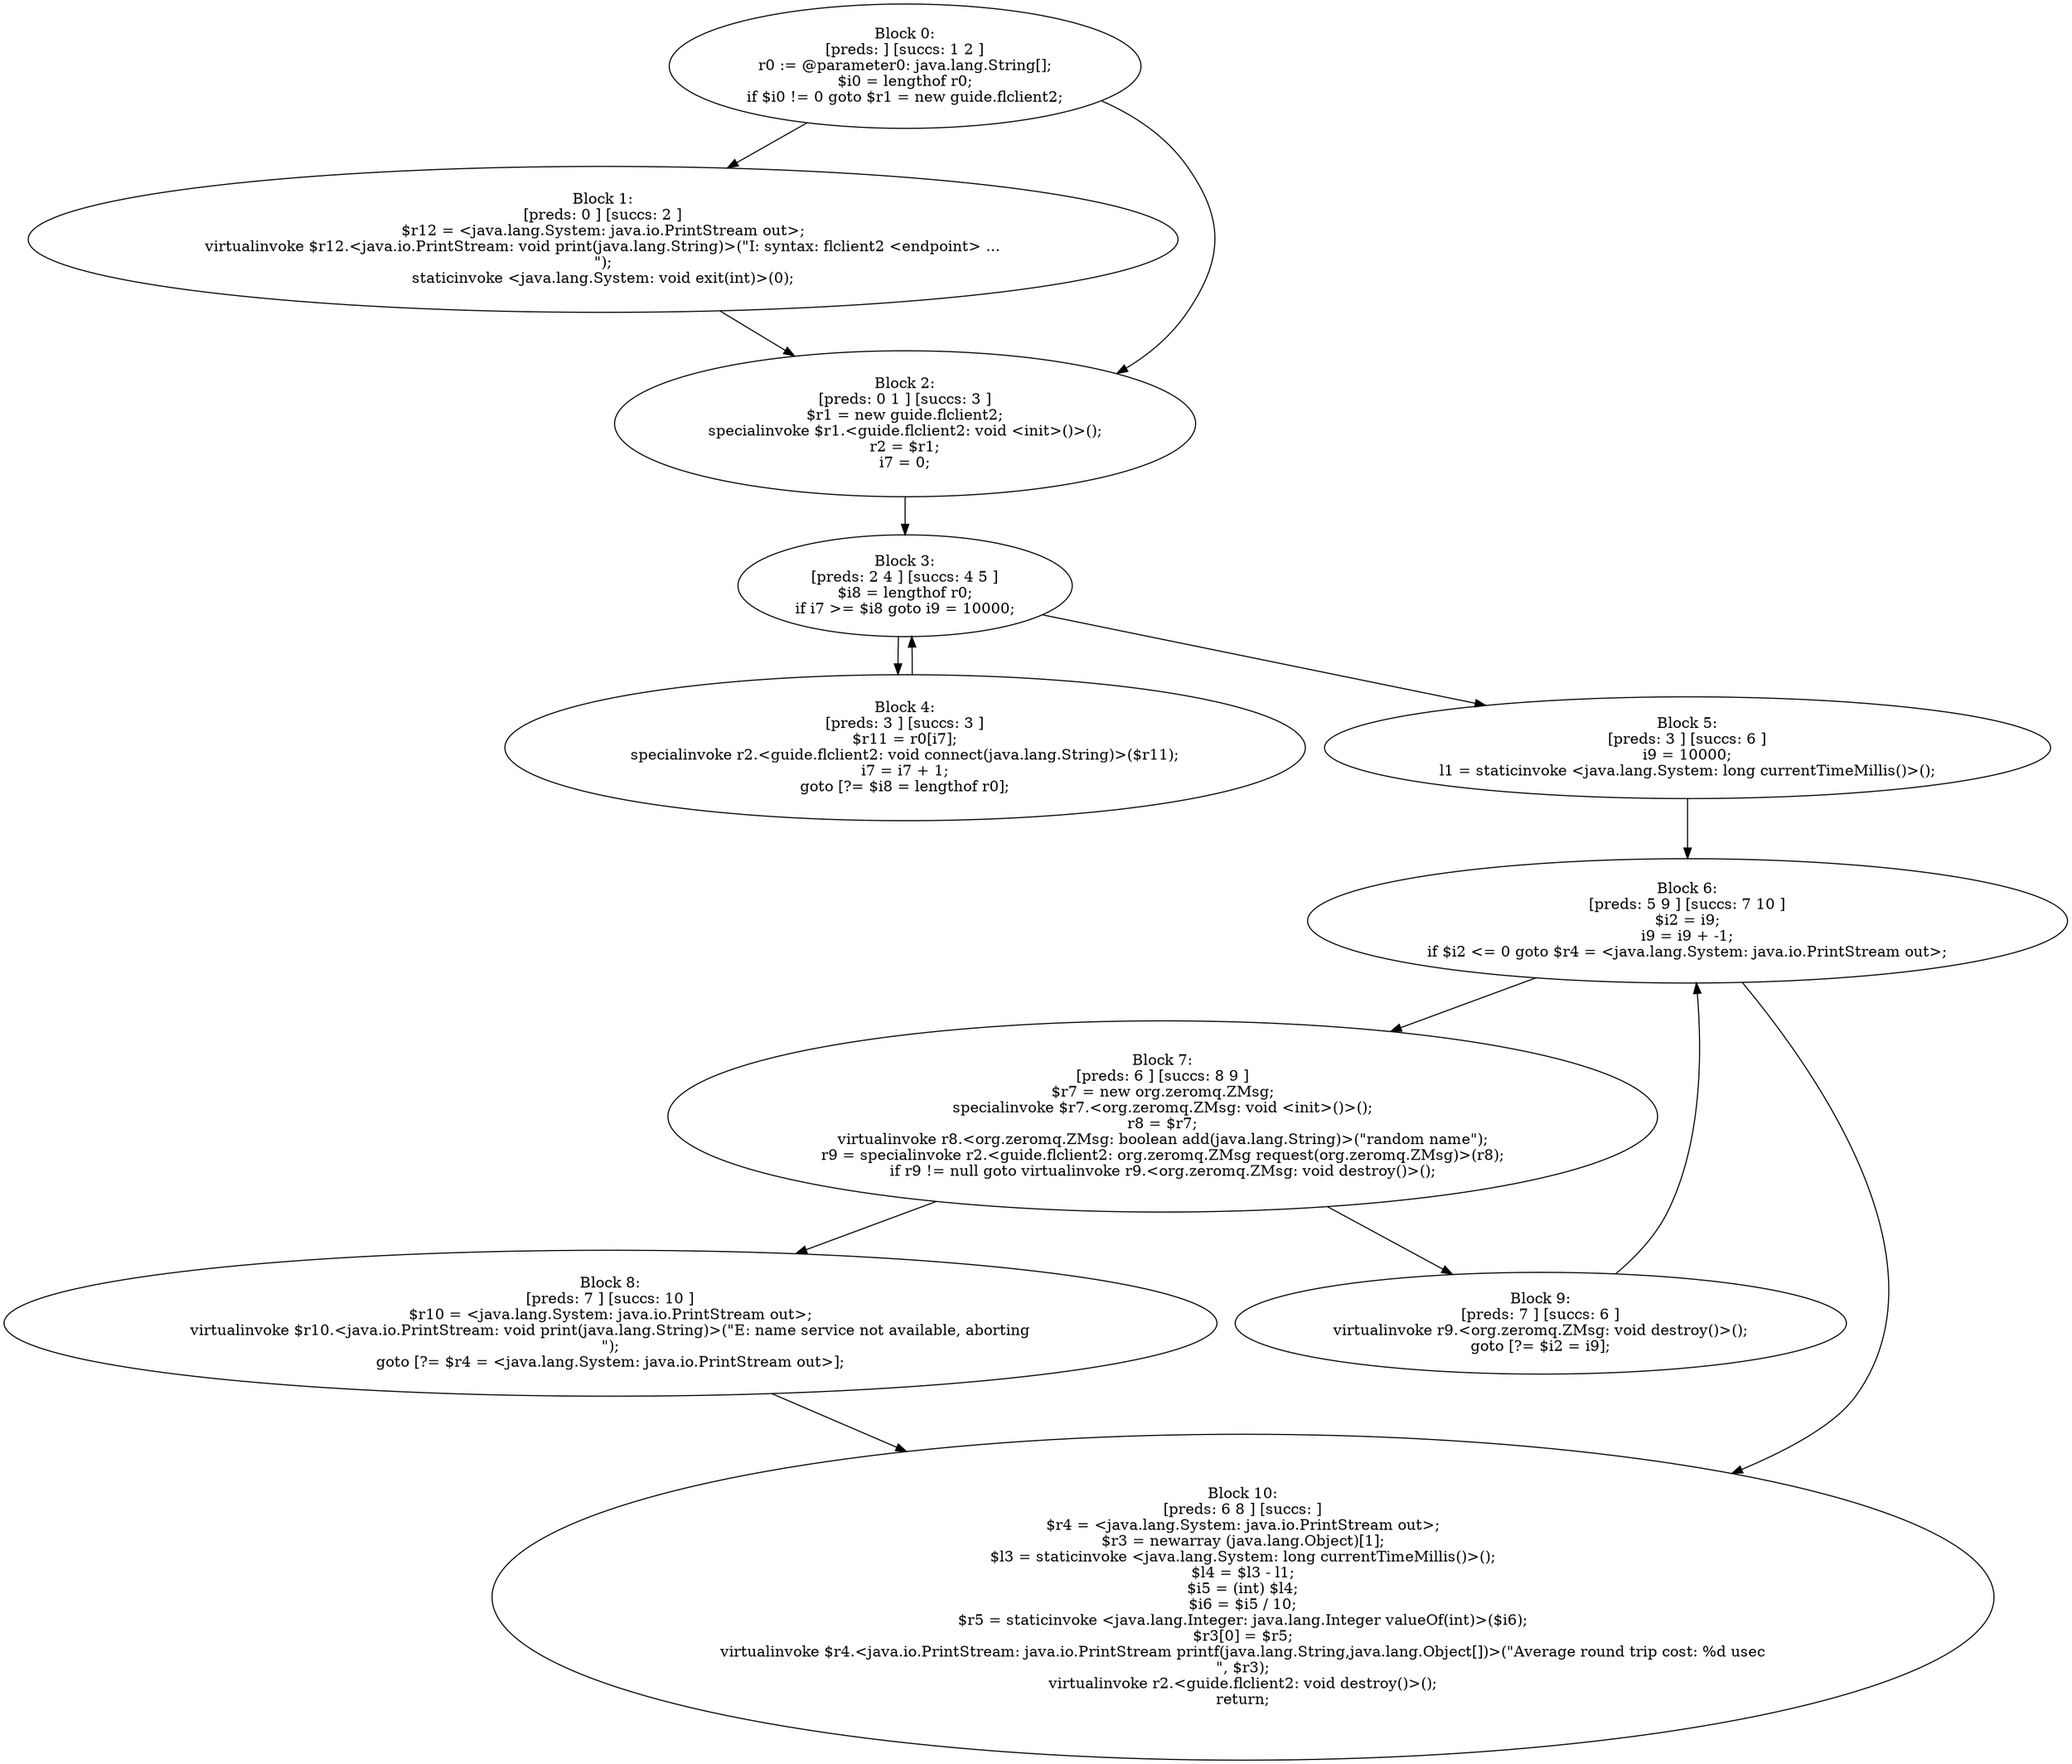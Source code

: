 digraph "unitGraph" {
    "Block 0:
[preds: ] [succs: 1 2 ]
r0 := @parameter0: java.lang.String[];
$i0 = lengthof r0;
if $i0 != 0 goto $r1 = new guide.flclient2;
"
    "Block 1:
[preds: 0 ] [succs: 2 ]
$r12 = <java.lang.System: java.io.PrintStream out>;
virtualinvoke $r12.<java.io.PrintStream: void print(java.lang.String)>(\"I: syntax: flclient2 <endpoint> ...\n\");
staticinvoke <java.lang.System: void exit(int)>(0);
"
    "Block 2:
[preds: 0 1 ] [succs: 3 ]
$r1 = new guide.flclient2;
specialinvoke $r1.<guide.flclient2: void <init>()>();
r2 = $r1;
i7 = 0;
"
    "Block 3:
[preds: 2 4 ] [succs: 4 5 ]
$i8 = lengthof r0;
if i7 >= $i8 goto i9 = 10000;
"
    "Block 4:
[preds: 3 ] [succs: 3 ]
$r11 = r0[i7];
specialinvoke r2.<guide.flclient2: void connect(java.lang.String)>($r11);
i7 = i7 + 1;
goto [?= $i8 = lengthof r0];
"
    "Block 5:
[preds: 3 ] [succs: 6 ]
i9 = 10000;
l1 = staticinvoke <java.lang.System: long currentTimeMillis()>();
"
    "Block 6:
[preds: 5 9 ] [succs: 7 10 ]
$i2 = i9;
i9 = i9 + -1;
if $i2 <= 0 goto $r4 = <java.lang.System: java.io.PrintStream out>;
"
    "Block 7:
[preds: 6 ] [succs: 8 9 ]
$r7 = new org.zeromq.ZMsg;
specialinvoke $r7.<org.zeromq.ZMsg: void <init>()>();
r8 = $r7;
virtualinvoke r8.<org.zeromq.ZMsg: boolean add(java.lang.String)>(\"random name\");
r9 = specialinvoke r2.<guide.flclient2: org.zeromq.ZMsg request(org.zeromq.ZMsg)>(r8);
if r9 != null goto virtualinvoke r9.<org.zeromq.ZMsg: void destroy()>();
"
    "Block 8:
[preds: 7 ] [succs: 10 ]
$r10 = <java.lang.System: java.io.PrintStream out>;
virtualinvoke $r10.<java.io.PrintStream: void print(java.lang.String)>(\"E: name service not available, aborting\n\");
goto [?= $r4 = <java.lang.System: java.io.PrintStream out>];
"
    "Block 9:
[preds: 7 ] [succs: 6 ]
virtualinvoke r9.<org.zeromq.ZMsg: void destroy()>();
goto [?= $i2 = i9];
"
    "Block 10:
[preds: 6 8 ] [succs: ]
$r4 = <java.lang.System: java.io.PrintStream out>;
$r3 = newarray (java.lang.Object)[1];
$l3 = staticinvoke <java.lang.System: long currentTimeMillis()>();
$l4 = $l3 - l1;
$i5 = (int) $l4;
$i6 = $i5 / 10;
$r5 = staticinvoke <java.lang.Integer: java.lang.Integer valueOf(int)>($i6);
$r3[0] = $r5;
virtualinvoke $r4.<java.io.PrintStream: java.io.PrintStream printf(java.lang.String,java.lang.Object[])>(\"Average round trip cost: %d usec\n\", $r3);
virtualinvoke r2.<guide.flclient2: void destroy()>();
return;
"
    "Block 0:
[preds: ] [succs: 1 2 ]
r0 := @parameter0: java.lang.String[];
$i0 = lengthof r0;
if $i0 != 0 goto $r1 = new guide.flclient2;
"->"Block 1:
[preds: 0 ] [succs: 2 ]
$r12 = <java.lang.System: java.io.PrintStream out>;
virtualinvoke $r12.<java.io.PrintStream: void print(java.lang.String)>(\"I: syntax: flclient2 <endpoint> ...\n\");
staticinvoke <java.lang.System: void exit(int)>(0);
";
    "Block 0:
[preds: ] [succs: 1 2 ]
r0 := @parameter0: java.lang.String[];
$i0 = lengthof r0;
if $i0 != 0 goto $r1 = new guide.flclient2;
"->"Block 2:
[preds: 0 1 ] [succs: 3 ]
$r1 = new guide.flclient2;
specialinvoke $r1.<guide.flclient2: void <init>()>();
r2 = $r1;
i7 = 0;
";
    "Block 1:
[preds: 0 ] [succs: 2 ]
$r12 = <java.lang.System: java.io.PrintStream out>;
virtualinvoke $r12.<java.io.PrintStream: void print(java.lang.String)>(\"I: syntax: flclient2 <endpoint> ...\n\");
staticinvoke <java.lang.System: void exit(int)>(0);
"->"Block 2:
[preds: 0 1 ] [succs: 3 ]
$r1 = new guide.flclient2;
specialinvoke $r1.<guide.flclient2: void <init>()>();
r2 = $r1;
i7 = 0;
";
    "Block 2:
[preds: 0 1 ] [succs: 3 ]
$r1 = new guide.flclient2;
specialinvoke $r1.<guide.flclient2: void <init>()>();
r2 = $r1;
i7 = 0;
"->"Block 3:
[preds: 2 4 ] [succs: 4 5 ]
$i8 = lengthof r0;
if i7 >= $i8 goto i9 = 10000;
";
    "Block 3:
[preds: 2 4 ] [succs: 4 5 ]
$i8 = lengthof r0;
if i7 >= $i8 goto i9 = 10000;
"->"Block 4:
[preds: 3 ] [succs: 3 ]
$r11 = r0[i7];
specialinvoke r2.<guide.flclient2: void connect(java.lang.String)>($r11);
i7 = i7 + 1;
goto [?= $i8 = lengthof r0];
";
    "Block 3:
[preds: 2 4 ] [succs: 4 5 ]
$i8 = lengthof r0;
if i7 >= $i8 goto i9 = 10000;
"->"Block 5:
[preds: 3 ] [succs: 6 ]
i9 = 10000;
l1 = staticinvoke <java.lang.System: long currentTimeMillis()>();
";
    "Block 4:
[preds: 3 ] [succs: 3 ]
$r11 = r0[i7];
specialinvoke r2.<guide.flclient2: void connect(java.lang.String)>($r11);
i7 = i7 + 1;
goto [?= $i8 = lengthof r0];
"->"Block 3:
[preds: 2 4 ] [succs: 4 5 ]
$i8 = lengthof r0;
if i7 >= $i8 goto i9 = 10000;
";
    "Block 5:
[preds: 3 ] [succs: 6 ]
i9 = 10000;
l1 = staticinvoke <java.lang.System: long currentTimeMillis()>();
"->"Block 6:
[preds: 5 9 ] [succs: 7 10 ]
$i2 = i9;
i9 = i9 + -1;
if $i2 <= 0 goto $r4 = <java.lang.System: java.io.PrintStream out>;
";
    "Block 6:
[preds: 5 9 ] [succs: 7 10 ]
$i2 = i9;
i9 = i9 + -1;
if $i2 <= 0 goto $r4 = <java.lang.System: java.io.PrintStream out>;
"->"Block 7:
[preds: 6 ] [succs: 8 9 ]
$r7 = new org.zeromq.ZMsg;
specialinvoke $r7.<org.zeromq.ZMsg: void <init>()>();
r8 = $r7;
virtualinvoke r8.<org.zeromq.ZMsg: boolean add(java.lang.String)>(\"random name\");
r9 = specialinvoke r2.<guide.flclient2: org.zeromq.ZMsg request(org.zeromq.ZMsg)>(r8);
if r9 != null goto virtualinvoke r9.<org.zeromq.ZMsg: void destroy()>();
";
    "Block 6:
[preds: 5 9 ] [succs: 7 10 ]
$i2 = i9;
i9 = i9 + -1;
if $i2 <= 0 goto $r4 = <java.lang.System: java.io.PrintStream out>;
"->"Block 10:
[preds: 6 8 ] [succs: ]
$r4 = <java.lang.System: java.io.PrintStream out>;
$r3 = newarray (java.lang.Object)[1];
$l3 = staticinvoke <java.lang.System: long currentTimeMillis()>();
$l4 = $l3 - l1;
$i5 = (int) $l4;
$i6 = $i5 / 10;
$r5 = staticinvoke <java.lang.Integer: java.lang.Integer valueOf(int)>($i6);
$r3[0] = $r5;
virtualinvoke $r4.<java.io.PrintStream: java.io.PrintStream printf(java.lang.String,java.lang.Object[])>(\"Average round trip cost: %d usec\n\", $r3);
virtualinvoke r2.<guide.flclient2: void destroy()>();
return;
";
    "Block 7:
[preds: 6 ] [succs: 8 9 ]
$r7 = new org.zeromq.ZMsg;
specialinvoke $r7.<org.zeromq.ZMsg: void <init>()>();
r8 = $r7;
virtualinvoke r8.<org.zeromq.ZMsg: boolean add(java.lang.String)>(\"random name\");
r9 = specialinvoke r2.<guide.flclient2: org.zeromq.ZMsg request(org.zeromq.ZMsg)>(r8);
if r9 != null goto virtualinvoke r9.<org.zeromq.ZMsg: void destroy()>();
"->"Block 8:
[preds: 7 ] [succs: 10 ]
$r10 = <java.lang.System: java.io.PrintStream out>;
virtualinvoke $r10.<java.io.PrintStream: void print(java.lang.String)>(\"E: name service not available, aborting\n\");
goto [?= $r4 = <java.lang.System: java.io.PrintStream out>];
";
    "Block 7:
[preds: 6 ] [succs: 8 9 ]
$r7 = new org.zeromq.ZMsg;
specialinvoke $r7.<org.zeromq.ZMsg: void <init>()>();
r8 = $r7;
virtualinvoke r8.<org.zeromq.ZMsg: boolean add(java.lang.String)>(\"random name\");
r9 = specialinvoke r2.<guide.flclient2: org.zeromq.ZMsg request(org.zeromq.ZMsg)>(r8);
if r9 != null goto virtualinvoke r9.<org.zeromq.ZMsg: void destroy()>();
"->"Block 9:
[preds: 7 ] [succs: 6 ]
virtualinvoke r9.<org.zeromq.ZMsg: void destroy()>();
goto [?= $i2 = i9];
";
    "Block 8:
[preds: 7 ] [succs: 10 ]
$r10 = <java.lang.System: java.io.PrintStream out>;
virtualinvoke $r10.<java.io.PrintStream: void print(java.lang.String)>(\"E: name service not available, aborting\n\");
goto [?= $r4 = <java.lang.System: java.io.PrintStream out>];
"->"Block 10:
[preds: 6 8 ] [succs: ]
$r4 = <java.lang.System: java.io.PrintStream out>;
$r3 = newarray (java.lang.Object)[1];
$l3 = staticinvoke <java.lang.System: long currentTimeMillis()>();
$l4 = $l3 - l1;
$i5 = (int) $l4;
$i6 = $i5 / 10;
$r5 = staticinvoke <java.lang.Integer: java.lang.Integer valueOf(int)>($i6);
$r3[0] = $r5;
virtualinvoke $r4.<java.io.PrintStream: java.io.PrintStream printf(java.lang.String,java.lang.Object[])>(\"Average round trip cost: %d usec\n\", $r3);
virtualinvoke r2.<guide.flclient2: void destroy()>();
return;
";
    "Block 9:
[preds: 7 ] [succs: 6 ]
virtualinvoke r9.<org.zeromq.ZMsg: void destroy()>();
goto [?= $i2 = i9];
"->"Block 6:
[preds: 5 9 ] [succs: 7 10 ]
$i2 = i9;
i9 = i9 + -1;
if $i2 <= 0 goto $r4 = <java.lang.System: java.io.PrintStream out>;
";
}
